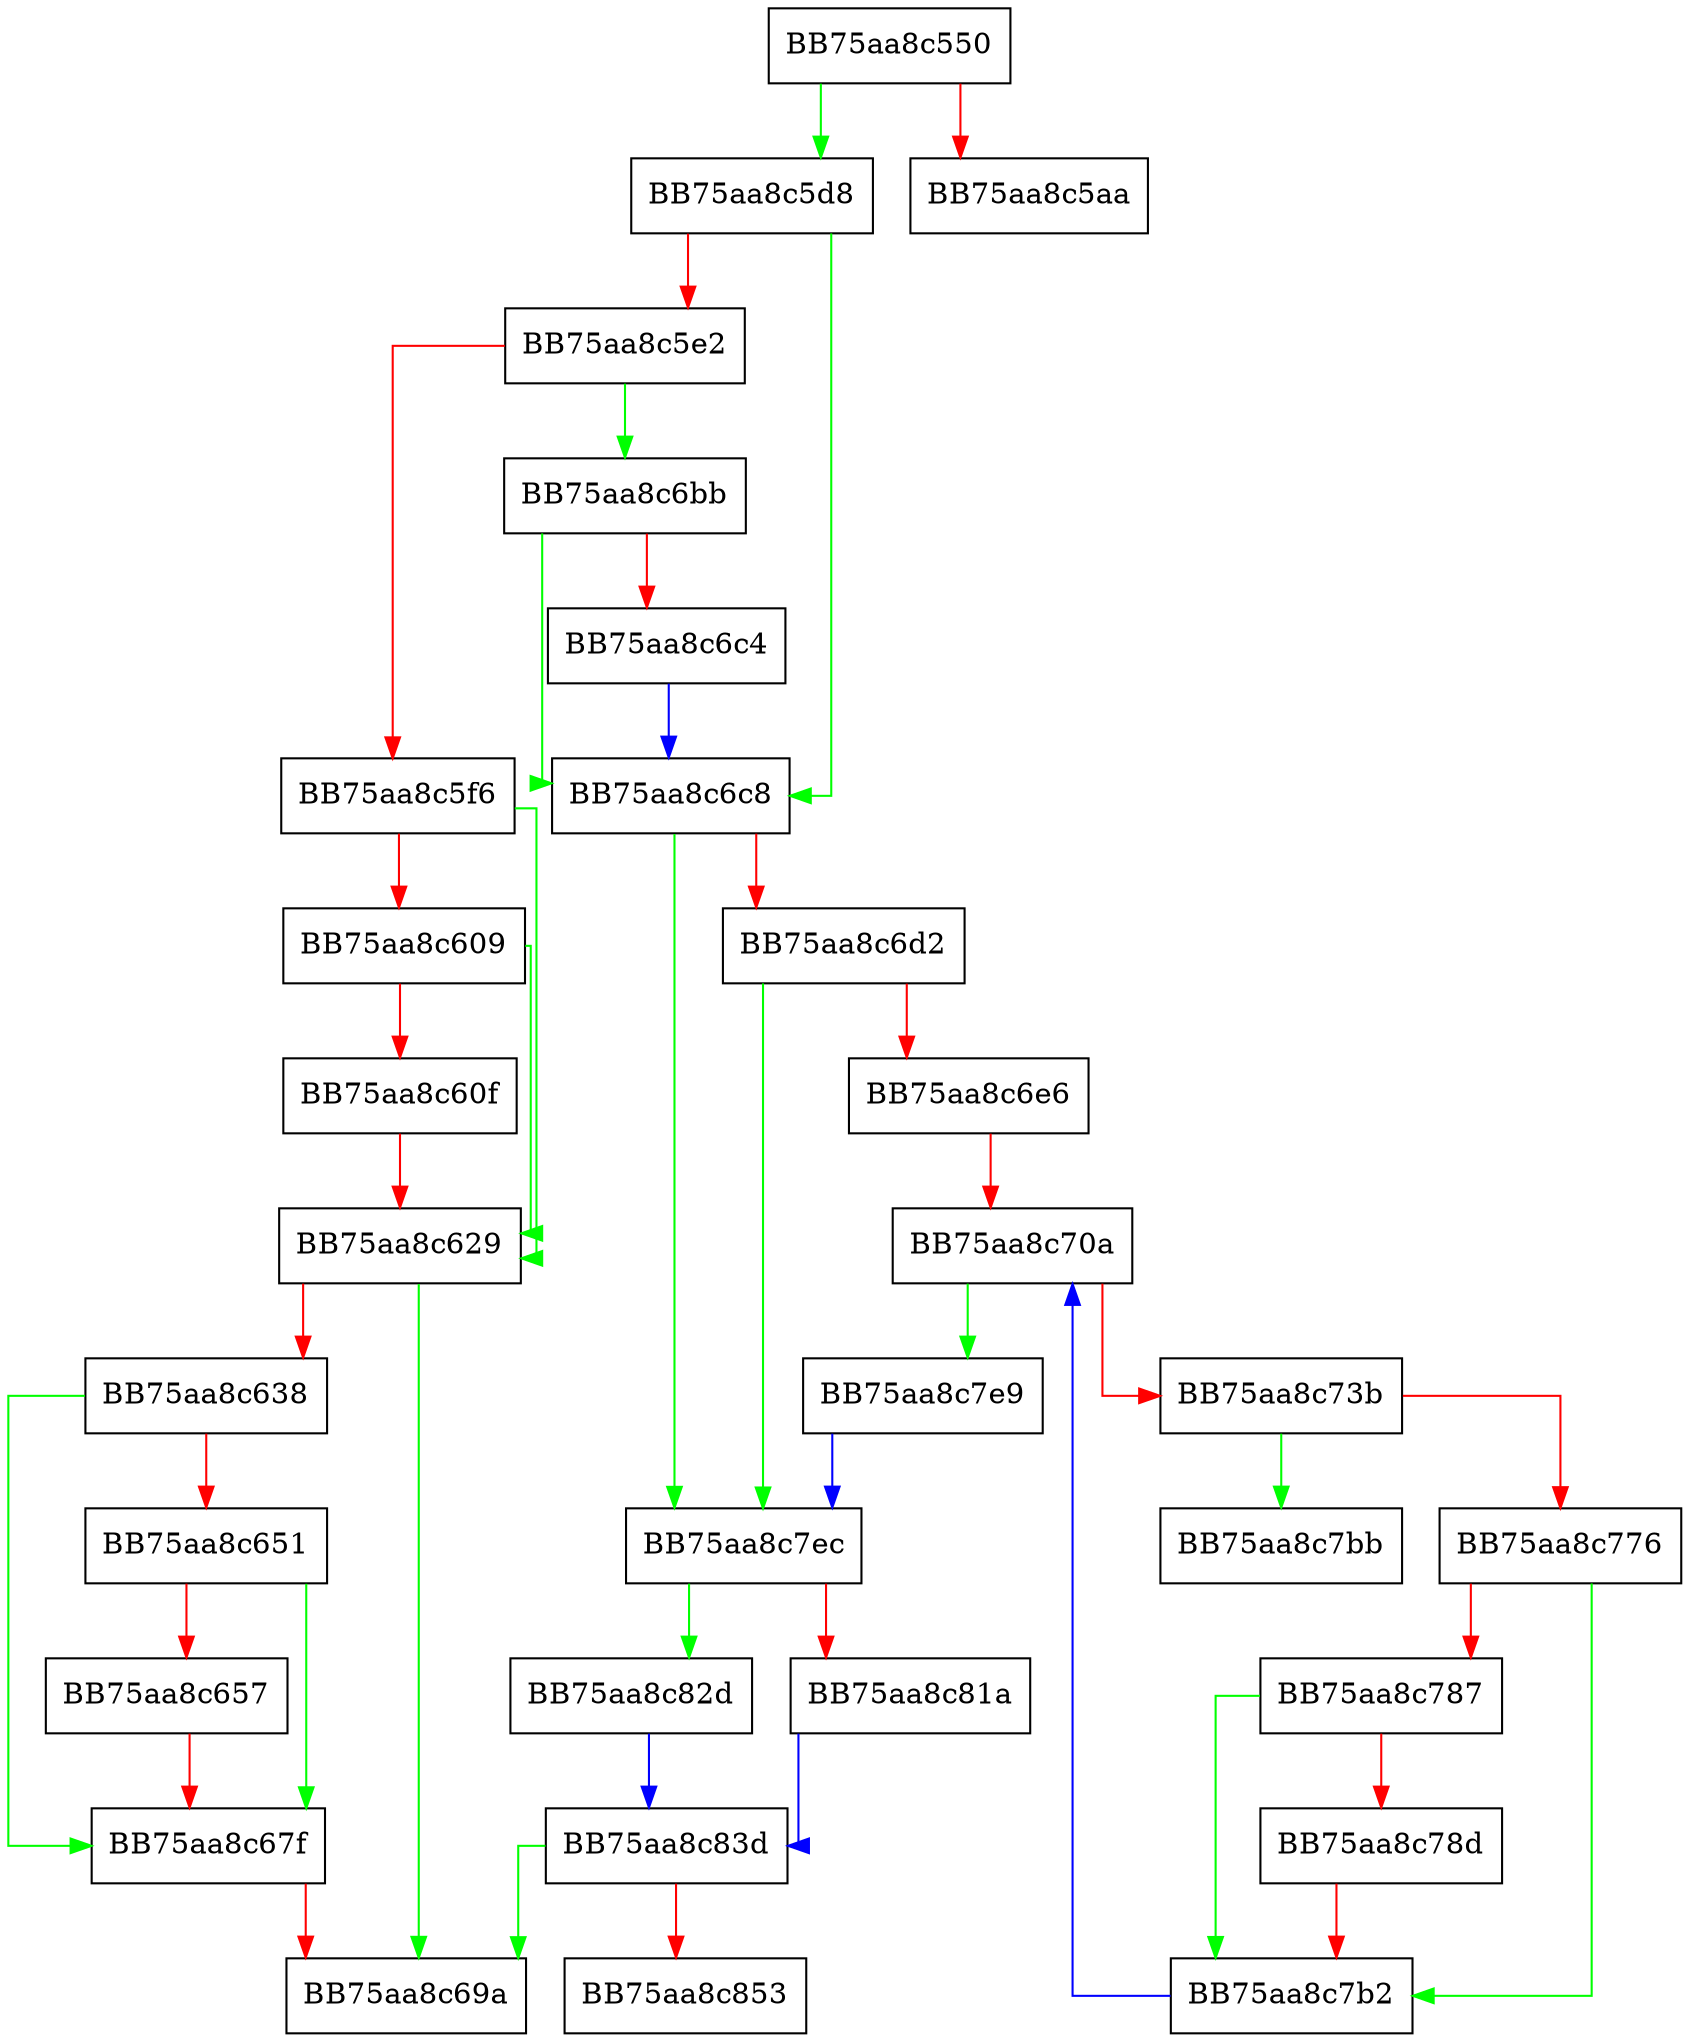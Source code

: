 digraph Register {
  node [shape="box"];
  graph [splines=ortho];
  BB75aa8c550 -> BB75aa8c5d8 [color="green"];
  BB75aa8c550 -> BB75aa8c5aa [color="red"];
  BB75aa8c5d8 -> BB75aa8c6c8 [color="green"];
  BB75aa8c5d8 -> BB75aa8c5e2 [color="red"];
  BB75aa8c5e2 -> BB75aa8c6bb [color="green"];
  BB75aa8c5e2 -> BB75aa8c5f6 [color="red"];
  BB75aa8c5f6 -> BB75aa8c629 [color="green"];
  BB75aa8c5f6 -> BB75aa8c609 [color="red"];
  BB75aa8c609 -> BB75aa8c629 [color="green"];
  BB75aa8c609 -> BB75aa8c60f [color="red"];
  BB75aa8c60f -> BB75aa8c629 [color="red"];
  BB75aa8c629 -> BB75aa8c69a [color="green"];
  BB75aa8c629 -> BB75aa8c638 [color="red"];
  BB75aa8c638 -> BB75aa8c67f [color="green"];
  BB75aa8c638 -> BB75aa8c651 [color="red"];
  BB75aa8c651 -> BB75aa8c67f [color="green"];
  BB75aa8c651 -> BB75aa8c657 [color="red"];
  BB75aa8c657 -> BB75aa8c67f [color="red"];
  BB75aa8c67f -> BB75aa8c69a [color="red"];
  BB75aa8c6bb -> BB75aa8c6c8 [color="green"];
  BB75aa8c6bb -> BB75aa8c6c4 [color="red"];
  BB75aa8c6c4 -> BB75aa8c6c8 [color="blue"];
  BB75aa8c6c8 -> BB75aa8c7ec [color="green"];
  BB75aa8c6c8 -> BB75aa8c6d2 [color="red"];
  BB75aa8c6d2 -> BB75aa8c7ec [color="green"];
  BB75aa8c6d2 -> BB75aa8c6e6 [color="red"];
  BB75aa8c6e6 -> BB75aa8c70a [color="red"];
  BB75aa8c70a -> BB75aa8c7e9 [color="green"];
  BB75aa8c70a -> BB75aa8c73b [color="red"];
  BB75aa8c73b -> BB75aa8c7bb [color="green"];
  BB75aa8c73b -> BB75aa8c776 [color="red"];
  BB75aa8c776 -> BB75aa8c7b2 [color="green"];
  BB75aa8c776 -> BB75aa8c787 [color="red"];
  BB75aa8c787 -> BB75aa8c7b2 [color="green"];
  BB75aa8c787 -> BB75aa8c78d [color="red"];
  BB75aa8c78d -> BB75aa8c7b2 [color="red"];
  BB75aa8c7b2 -> BB75aa8c70a [color="blue"];
  BB75aa8c7e9 -> BB75aa8c7ec [color="blue"];
  BB75aa8c7ec -> BB75aa8c82d [color="green"];
  BB75aa8c7ec -> BB75aa8c81a [color="red"];
  BB75aa8c81a -> BB75aa8c83d [color="blue"];
  BB75aa8c82d -> BB75aa8c83d [color="blue"];
  BB75aa8c83d -> BB75aa8c69a [color="green"];
  BB75aa8c83d -> BB75aa8c853 [color="red"];
}